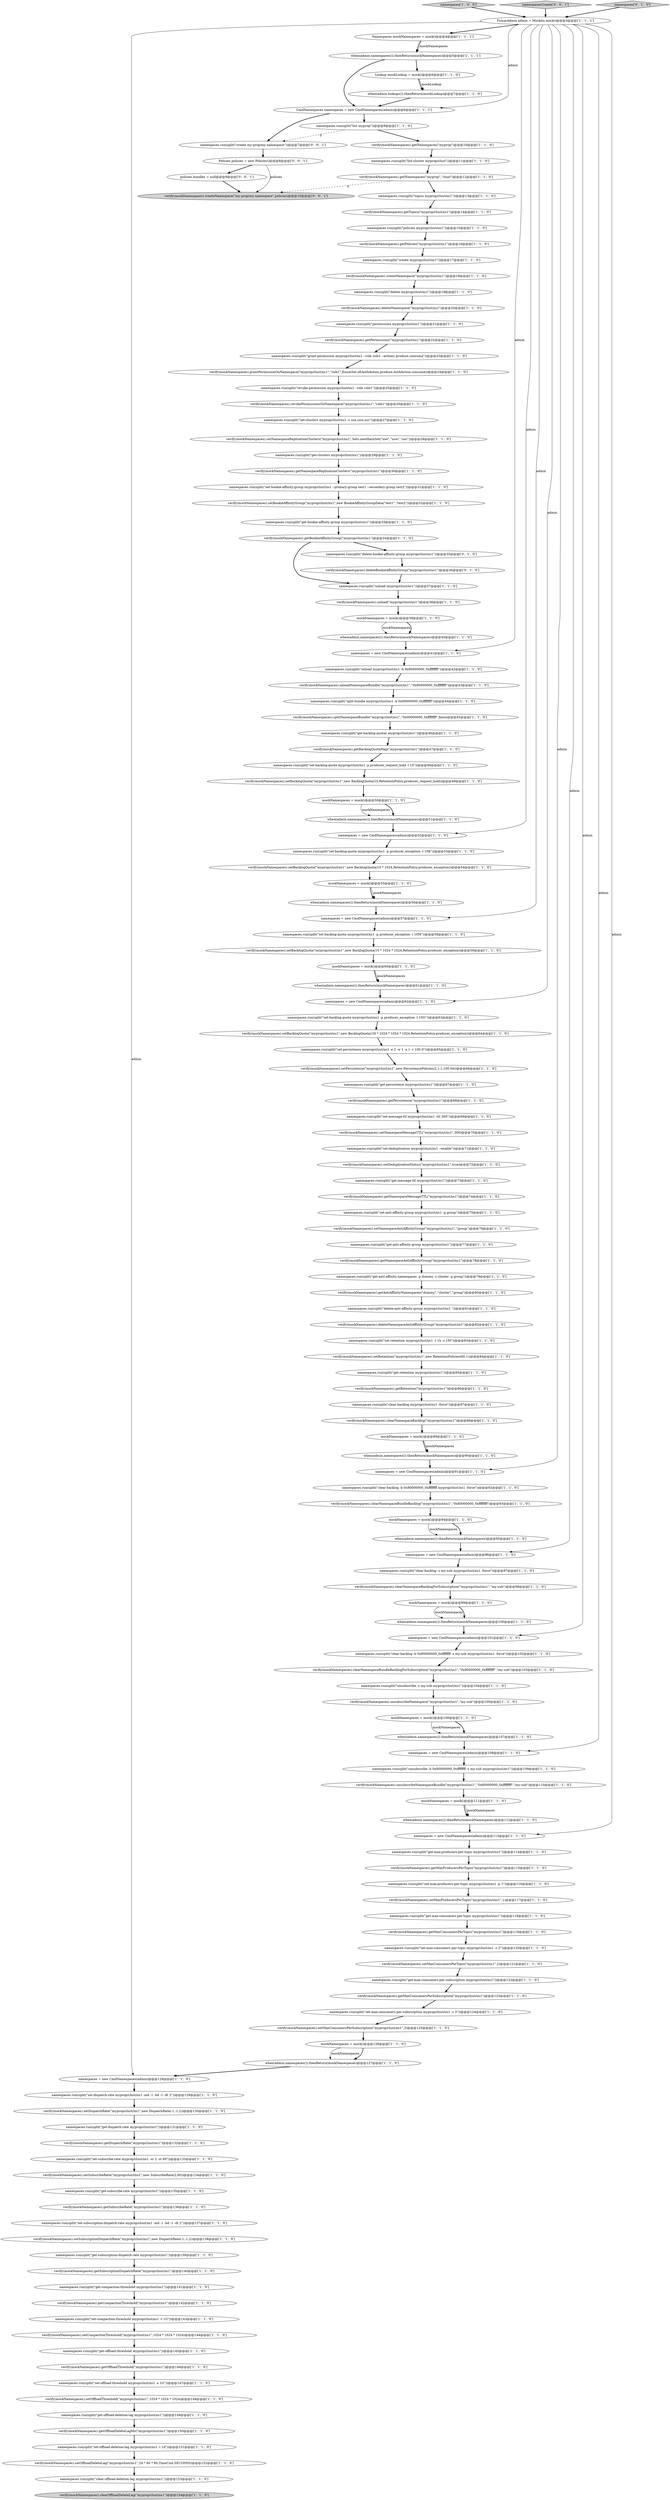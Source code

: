 digraph {
91 [style = filled, label = "when(admin.namespaces()).thenReturn(mockNamespaces)@@@61@@@['1', '1', '0']", fillcolor = white, shape = ellipse image = "AAA0AAABBB1BBB"];
155 [style = filled, label = "namespaces.run(split(\"create my-prop/my-namespace\"))@@@7@@@['0', '0', '1']", fillcolor = white, shape = ellipse image = "AAA0AAABBB3BBB"];
10 [style = filled, label = "namespaces.run(split(\"get-subscribe-rate myprop/clust/ns1\"))@@@135@@@['1', '1', '0']", fillcolor = white, shape = ellipse image = "AAA0AAABBB1BBB"];
32 [style = filled, label = "namespaces = new CmdNamespaces(admin)@@@101@@@['1', '1', '0']", fillcolor = white, shape = ellipse image = "AAA0AAABBB1BBB"];
124 [style = filled, label = "verify(mockNamespaces).getCompactionThreshold(\"myprop/clust/ns1\")@@@142@@@['1', '1', '0']", fillcolor = white, shape = ellipse image = "AAA0AAABBB1BBB"];
130 [style = filled, label = "verify(mockNamespaces).getSubscriptionDispatchRate(\"myprop/clust/ns1\")@@@140@@@['1', '1', '0']", fillcolor = white, shape = ellipse image = "AAA0AAABBB1BBB"];
93 [style = filled, label = "namespaces.run(split(\"split-bundle myprop/clust/ns1 -b 0x00000000_0xffffffff\"))@@@44@@@['1', '1', '0']", fillcolor = white, shape = ellipse image = "AAA0AAABBB1BBB"];
58 [style = filled, label = "when(admin.namespaces()).thenReturn(mockNamespaces)@@@56@@@['1', '1', '0']", fillcolor = white, shape = ellipse image = "AAA0AAABBB1BBB"];
23 [style = filled, label = "namespaces.run(split(\"set-subscription-dispatch-rate myprop/clust/ns1 -md -1 -bd -1 -dt 2\"))@@@137@@@['1', '1', '0']", fillcolor = white, shape = ellipse image = "AAA0AAABBB1BBB"];
51 [style = filled, label = "verify(mockNamespaces).setSubscriptionDispatchRate(\"myprop/clust/ns1\",new DispatchRate(-1,-1,2))@@@138@@@['1', '1', '0']", fillcolor = white, shape = ellipse image = "AAA0AAABBB1BBB"];
81 [style = filled, label = "verify(mockNamespaces).getNamespaces(\"myprop\",\"clust\")@@@12@@@['1', '1', '0']", fillcolor = white, shape = ellipse image = "AAA0AAABBB1BBB"];
84 [style = filled, label = "namespaces.run(split(\"create myprop/clust/ns1\"))@@@17@@@['1', '1', '0']", fillcolor = white, shape = ellipse image = "AAA0AAABBB1BBB"];
76 [style = filled, label = "when(admin.namespaces()).thenReturn(mockNamespaces)@@@40@@@['1', '1', '0']", fillcolor = white, shape = ellipse image = "AAA0AAABBB1BBB"];
105 [style = filled, label = "namespaces.run(split(\"set-subscribe-rate myprop/clust/ns1 -sr 2 -st 60\"))@@@133@@@['1', '1', '0']", fillcolor = white, shape = ellipse image = "AAA0AAABBB1BBB"];
3 [style = filled, label = "verify(mockNamespaces).setNamespaceAntiAffinityGroup(\"myprop/clust/ns1\",\"group\")@@@76@@@['1', '1', '0']", fillcolor = white, shape = ellipse image = "AAA0AAABBB1BBB"];
2 [style = filled, label = "namespaces.run(split(\"get-message-ttl myprop/clust/ns1\"))@@@73@@@['1', '1', '0']", fillcolor = white, shape = ellipse image = "AAA0AAABBB1BBB"];
149 [style = filled, label = "mockNamespaces = mock()@@@126@@@['1', '1', '0']", fillcolor = white, shape = ellipse image = "AAA0AAABBB1BBB"];
59 [style = filled, label = "namespaces.run(split(\"set-offload-threshold myprop/clust/ns1 -s 1G\"))@@@147@@@['1', '1', '0']", fillcolor = white, shape = ellipse image = "AAA0AAABBB1BBB"];
137 [style = filled, label = "namespaces['1', '0', '0']", fillcolor = lightgray, shape = diamond image = "AAA0AAABBB1BBB"];
154 [style = filled, label = "Policies policies = new Policies()@@@8@@@['0', '0', '1']", fillcolor = white, shape = ellipse image = "AAA0AAABBB3BBB"];
89 [style = filled, label = "namespaces.run(split(\"get-retention myprop/clust/ns1\"))@@@85@@@['1', '1', '0']", fillcolor = white, shape = ellipse image = "AAA0AAABBB1BBB"];
56 [style = filled, label = "namespaces.run(split(\"list-cluster myprop/clust\"))@@@11@@@['1', '1', '0']", fillcolor = white, shape = ellipse image = "AAA0AAABBB1BBB"];
46 [style = filled, label = "verify(mockNamespaces).getPersistence(\"myprop/clust/ns1\")@@@68@@@['1', '1', '0']", fillcolor = white, shape = ellipse image = "AAA0AAABBB1BBB"];
115 [style = filled, label = "when(admin.namespaces()).thenReturn(mockNamespaces)@@@51@@@['1', '1', '0']", fillcolor = white, shape = ellipse image = "AAA0AAABBB1BBB"];
108 [style = filled, label = "when(admin.namespaces()).thenReturn(mockNamespaces)@@@107@@@['1', '1', '0']", fillcolor = white, shape = ellipse image = "AAA0AAABBB1BBB"];
128 [style = filled, label = "verify(mockNamespaces).setBacklogQuota(\"myprop/clust/ns1\",new BacklogQuota(10 * 1024 * 1024,RetentionPolicy.producer_exception))@@@59@@@['1', '1', '0']", fillcolor = white, shape = ellipse image = "AAA0AAABBB1BBB"];
111 [style = filled, label = "namespaces.run(split(\"set-backlog-quota myprop/clust/ns1 -p producer_request_hold -l 10\"))@@@48@@@['1', '1', '0']", fillcolor = white, shape = ellipse image = "AAA0AAABBB1BBB"];
88 [style = filled, label = "verify(mockNamespaces).unload(\"myprop/clust/ns1\")@@@38@@@['1', '1', '0']", fillcolor = white, shape = ellipse image = "AAA0AAABBB1BBB"];
54 [style = filled, label = "namespaces.run(split(\"get-offload-deletion-lag myprop/clust/ns1\"))@@@149@@@['1', '1', '0']", fillcolor = white, shape = ellipse image = "AAA0AAABBB1BBB"];
4 [style = filled, label = "verify(mockNamespaces).splitNamespaceBundle(\"myprop/clust/ns1\",\"0x00000000_0xffffffff\",false)@@@45@@@['1', '1', '0']", fillcolor = white, shape = ellipse image = "AAA0AAABBB1BBB"];
66 [style = filled, label = "verify(mockNamespaces).getPolicies(\"myprop/clust/ns1\")@@@16@@@['1', '1', '0']", fillcolor = white, shape = ellipse image = "AAA0AAABBB1BBB"];
63 [style = filled, label = "namespaces.run(split(\"get-compaction-threshold myprop/clust/ns1\"))@@@141@@@['1', '1', '0']", fillcolor = white, shape = ellipse image = "AAA0AAABBB1BBB"];
86 [style = filled, label = "verify(mockNamespaces).getMaxConsumersPerSubscription(\"myprop/clust/ns1\")@@@123@@@['1', '1', '0']", fillcolor = white, shape = ellipse image = "AAA0AAABBB1BBB"];
101 [style = filled, label = "Lookup mockLookup = mock()@@@6@@@['1', '1', '0']", fillcolor = white, shape = ellipse image = "AAA0AAABBB1BBB"];
117 [style = filled, label = "namespaces.run(split(\"set-message-ttl myprop/clust/ns1 -ttl 300\"))@@@69@@@['1', '1', '0']", fillcolor = white, shape = ellipse image = "AAA0AAABBB1BBB"];
87 [style = filled, label = "namespaces.run(split(\"set-persistence myprop/clust/ns1 -e 2 -w 1 -a 1 -r 100.0\"))@@@65@@@['1', '1', '0']", fillcolor = white, shape = ellipse image = "AAA0AAABBB1BBB"];
26 [style = filled, label = "namespaces = new CmdNamespaces(admin)@@@52@@@['1', '1', '0']", fillcolor = white, shape = ellipse image = "AAA0AAABBB1BBB"];
138 [style = filled, label = "namespaces.run(split(\"get-anti-affinity-group myprop/clust/ns1\"))@@@77@@@['1', '1', '0']", fillcolor = white, shape = ellipse image = "AAA0AAABBB1BBB"];
102 [style = filled, label = "namespaces = new CmdNamespaces(admin)@@@57@@@['1', '1', '0']", fillcolor = white, shape = ellipse image = "AAA0AAABBB1BBB"];
79 [style = filled, label = "verify(mockNamespaces).createNamespace(\"myprop/clust/ns1\")@@@18@@@['1', '1', '0']", fillcolor = white, shape = ellipse image = "AAA0AAABBB1BBB"];
50 [style = filled, label = "verify(mockNamespaces).unsubscribeNamespaceBundle(\"myprop/clust/ns1\",\"0x80000000_0xffffffff\",\"my-sub\")@@@110@@@['1', '1', '0']", fillcolor = white, shape = ellipse image = "AAA0AAABBB1BBB"];
6 [style = filled, label = "mockNamespaces = mock()@@@50@@@['1', '1', '0']", fillcolor = white, shape = ellipse image = "AAA0AAABBB1BBB"];
38 [style = filled, label = "namespaces.run(split(\"clear-backlog myprop/clust/ns1 -force\"))@@@87@@@['1', '1', '0']", fillcolor = white, shape = ellipse image = "AAA0AAABBB1BBB"];
28 [style = filled, label = "namespaces.run(split(\"delete myprop/clust/ns1\"))@@@19@@@['1', '1', '0']", fillcolor = white, shape = ellipse image = "AAA0AAABBB1BBB"];
8 [style = filled, label = "namespaces.run(split(\"set-backlog-quota myprop/clust/ns1 -p producer_exception -l 10G\"))@@@63@@@['1', '1', '0']", fillcolor = white, shape = ellipse image = "AAA0AAABBB1BBB"];
41 [style = filled, label = "verify(mockNamespaces).setNamespaceReplicationClusters(\"myprop/clust/ns1\",Sets.newHashSet(\"use\",\"usw\",\"usc\"))@@@28@@@['1', '1', '0']", fillcolor = white, shape = ellipse image = "AAA0AAABBB1BBB"];
70 [style = filled, label = "verify(mockNamespaces).setMaxProducersPerTopic(\"myprop/clust/ns1\",1)@@@117@@@['1', '1', '0']", fillcolor = white, shape = ellipse image = "AAA0AAABBB1BBB"];
129 [style = filled, label = "namespaces.run(split(\"set-retention myprop/clust/ns1 -t 1h -s 1M\"))@@@83@@@['1', '1', '0']", fillcolor = white, shape = ellipse image = "AAA0AAABBB1BBB"];
114 [style = filled, label = "verify(mockNamespaces).getAntiAffinityNamespaces(\"dummy\",\"cluster\",\"group\")@@@80@@@['1', '1', '0']", fillcolor = white, shape = ellipse image = "AAA0AAABBB1BBB"];
24 [style = filled, label = "namespaces.run(split(\"clear-backlog -b 0x80000000_0xffffffff -s my-sub myprop/clust/ns1 -force\"))@@@102@@@['1', '1', '0']", fillcolor = white, shape = ellipse image = "AAA0AAABBB1BBB"];
12 [style = filled, label = "verify(mockNamespaces).setPersistence(\"myprop/clust/ns1\",new PersistencePolicies(2,1,1,100.0d))@@@66@@@['1', '1', '0']", fillcolor = white, shape = ellipse image = "AAA0AAABBB1BBB"];
40 [style = filled, label = "verify(mockNamespaces).setCompactionThreshold(\"myprop/clust/ns1\",1024 * 1024 * 1024)@@@144@@@['1', '1', '0']", fillcolor = white, shape = ellipse image = "AAA0AAABBB1BBB"];
143 [style = filled, label = "verify(mockNamespaces).getOffloadDeleteLagMs(\"myprop/clust/ns1\")@@@150@@@['1', '1', '0']", fillcolor = white, shape = ellipse image = "AAA0AAABBB1BBB"];
43 [style = filled, label = "namespaces.run(split(\"clear-backlog -b 0x80000000_0xffffffff myprop/clust/ns1 -force\"))@@@92@@@['1', '1', '0']", fillcolor = white, shape = ellipse image = "AAA0AAABBB1BBB"];
11 [style = filled, label = "namespaces.run(split(\"set-bookie-affinity-group myprop/clust/ns1 --primary-group test1 --secondary-group test2\"))@@@31@@@['1', '1', '0']", fillcolor = white, shape = ellipse image = "AAA0AAABBB1BBB"];
0 [style = filled, label = "verify(mockNamespaces).getMaxConsumersPerTopic(\"myprop/clust/ns1\")@@@119@@@['1', '1', '0']", fillcolor = white, shape = ellipse image = "AAA0AAABBB1BBB"];
92 [style = filled, label = "verify(mockNamespaces).clearNamespaceBundleBacklogForSubscription(\"myprop/clust/ns1\",\"0x80000000_0xffffffff\",\"my-sub\")@@@103@@@['1', '1', '0']", fillcolor = white, shape = ellipse image = "AAA0AAABBB1BBB"];
103 [style = filled, label = "namespaces.run(split(\"set-max-consumers-per-subscription myprop/clust/ns1 -c 3\"))@@@124@@@['1', '1', '0']", fillcolor = white, shape = ellipse image = "AAA0AAABBB1BBB"];
132 [style = filled, label = "when(admin.lookups()).thenReturn(mockLookup)@@@7@@@['1', '1', '0']", fillcolor = white, shape = ellipse image = "AAA0AAABBB1BBB"];
140 [style = filled, label = "verify(mockNamespaces).clearOffloadDeleteLag(\"myprop/clust/ns1\")@@@154@@@['1', '1', '0']", fillcolor = lightgray, shape = ellipse image = "AAA0AAABBB1BBB"];
39 [style = filled, label = "when(admin.namespaces()).thenReturn(mockNamespaces)@@@112@@@['1', '1', '0']", fillcolor = white, shape = ellipse image = "AAA0AAABBB1BBB"];
98 [style = filled, label = "mockNamespaces = mock()@@@55@@@['1', '1', '0']", fillcolor = white, shape = ellipse image = "AAA0AAABBB1BBB"];
57 [style = filled, label = "verify(mockNamespaces).getOffloadThreshold(\"myprop/clust/ns1\")@@@146@@@['1', '1', '0']", fillcolor = white, shape = ellipse image = "AAA0AAABBB1BBB"];
142 [style = filled, label = "mockNamespaces = mock()@@@94@@@['1', '1', '0']", fillcolor = white, shape = ellipse image = "AAA0AAABBB1BBB"];
96 [style = filled, label = "when(admin.namespaces()).thenReturn(mockNamespaces)@@@95@@@['1', '1', '0']", fillcolor = white, shape = ellipse image = "AAA0AAABBB1BBB"];
136 [style = filled, label = "mockNamespaces = mock()@@@106@@@['1', '1', '0']", fillcolor = white, shape = ellipse image = "AAA0AAABBB1BBB"];
146 [style = filled, label = "verify(mockNamespaces).setSubscribeRate(\"myprop/clust/ns1\",new SubscribeRate(2,60))@@@134@@@['1', '1', '0']", fillcolor = white, shape = ellipse image = "AAA0AAABBB1BBB"];
22 [style = filled, label = "Namespaces mockNamespaces = mock()@@@4@@@['1', '1', '1']", fillcolor = white, shape = ellipse image = "AAA0AAABBB1BBB"];
61 [style = filled, label = "when(admin.namespaces()).thenReturn(mockNamespaces)@@@90@@@['1', '1', '0']", fillcolor = white, shape = ellipse image = "AAA0AAABBB1BBB"];
33 [style = filled, label = "verify(mockNamespaces).getBacklogQuotaMap(\"myprop/clust/ns1\")@@@47@@@['1', '1', '0']", fillcolor = white, shape = ellipse image = "AAA0AAABBB1BBB"];
65 [style = filled, label = "verify(mockNamespaces).setMaxConsumersPerSubscription(\"myprop/clust/ns1\",3)@@@125@@@['1', '1', '0']", fillcolor = white, shape = ellipse image = "AAA0AAABBB1BBB"];
52 [style = filled, label = "namespaces.run(split(\"get-bookie-affinity-group myprop/clust/ns1\"))@@@33@@@['1', '1', '0']", fillcolor = white, shape = ellipse image = "AAA0AAABBB1BBB"];
44 [style = filled, label = "namespaces.run(split(\"unsubscribe -b 0x80000000_0xffffffff -s my-sub myprop/clust/ns1\"))@@@109@@@['1', '1', '0']", fillcolor = white, shape = ellipse image = "AAA0AAABBB1BBB"];
148 [style = filled, label = "verify(mockNamespaces).unsubscribeNamespace(\"myprop/clust/ns1\",\"my-sub\")@@@105@@@['1', '1', '0']", fillcolor = white, shape = ellipse image = "AAA0AAABBB1BBB"];
107 [style = filled, label = "namespaces.run(split(\"set-backlog-quota myprop/clust/ns1 -p producer_exception -l 10K\"))@@@53@@@['1', '1', '0']", fillcolor = white, shape = ellipse image = "AAA0AAABBB1BBB"];
121 [style = filled, label = "verify(mockNamespaces).clearNamespaceBundleBacklog(\"myprop/clust/ns1\",\"0x80000000_0xffffffff\")@@@93@@@['1', '1', '0']", fillcolor = white, shape = ellipse image = "AAA0AAABBB1BBB"];
139 [style = filled, label = "verify(mockNamespaces).getNamespaceAntiAffinityGroup(\"myprop/clust/ns1\")@@@78@@@['1', '1', '0']", fillcolor = white, shape = ellipse image = "AAA0AAABBB1BBB"];
118 [style = filled, label = "namespaces.run(split(\"get-offload-threshold myprop/clust/ns1\"))@@@145@@@['1', '1', '0']", fillcolor = white, shape = ellipse image = "AAA0AAABBB1BBB"];
77 [style = filled, label = "namespaces.run(split(\"unload myprop/clust/ns1 -b 0x80000000_0xffffffff\"))@@@42@@@['1', '1', '0']", fillcolor = white, shape = ellipse image = "AAA0AAABBB1BBB"];
100 [style = filled, label = "verify(mockNamespaces).setNamespaceMessageTTL(\"myprop/clust/ns1\",300)@@@70@@@['1', '1', '0']", fillcolor = white, shape = ellipse image = "AAA0AAABBB1BBB"];
110 [style = filled, label = "CmdNamespaces namespaces = new CmdNamespaces(admin)@@@6@@@['1', '1', '1']", fillcolor = white, shape = ellipse image = "AAA0AAABBB1BBB"];
60 [style = filled, label = "namespaces.run(split(\"clear-offload-deletion-lag myprop/clust/ns1\"))@@@153@@@['1', '1', '0']", fillcolor = white, shape = ellipse image = "AAA0AAABBB1BBB"];
69 [style = filled, label = "verify(mockNamespaces).setBacklogQuota(\"myprop/clust/ns1\",new BacklogQuota(10,RetentionPolicy.producer_request_hold))@@@49@@@['1', '1', '0']", fillcolor = white, shape = ellipse image = "AAA0AAABBB1BBB"];
83 [style = filled, label = "namespaces.run(split(\"set-offload-deletion-lag myprop/clust/ns1 -l 1d\"))@@@151@@@['1', '1', '0']", fillcolor = white, shape = ellipse image = "AAA0AAABBB1BBB"];
151 [style = filled, label = "namespaces.run(split(\"delete-bookie-affinity-group myprop/clust/ns1\"))@@@35@@@['0', '1', '0']", fillcolor = white, shape = ellipse image = "AAA1AAABBB2BBB"];
55 [style = filled, label = "namespaces.run(split(\"set-clusters myprop/clust/ns1 -c use,usw,usc\"))@@@27@@@['1', '1', '0']", fillcolor = white, shape = ellipse image = "AAA0AAABBB1BBB"];
30 [style = filled, label = "namespaces.run(split(\"get-subscription-dispatch-rate myprop/clust/ns1\"))@@@139@@@['1', '1', '0']", fillcolor = white, shape = ellipse image = "AAA0AAABBB1BBB"];
27 [style = filled, label = "mockNamespaces = mock()@@@99@@@['1', '1', '0']", fillcolor = white, shape = ellipse image = "AAA0AAABBB1BBB"];
109 [style = filled, label = "when(admin.namespaces()).thenReturn(mockNamespaces)@@@100@@@['1', '1', '0']", fillcolor = white, shape = ellipse image = "AAA0AAABBB1BBB"];
135 [style = filled, label = "namespaces.run(split(\"grant-permission myprop/clust/ns1 --role role1 --actions produce,consume\"))@@@23@@@['1', '1', '0']", fillcolor = white, shape = ellipse image = "AAA0AAABBB1BBB"];
1 [style = filled, label = "namespaces.run(split(\"set-dispatch-rate myprop/clust/ns1 -md -1 -bd -1 -dt 2\"))@@@129@@@['1', '1', '0']", fillcolor = white, shape = ellipse image = "AAA0AAABBB1BBB"];
150 [style = filled, label = "verify(mockNamespaces).grantPermissionOnNamespace(\"myprop/clust/ns1\",\"role1\",EnumSet.of(AuthAction.produce,AuthAction.consume))@@@24@@@['1', '1', '0']", fillcolor = white, shape = ellipse image = "AAA0AAABBB1BBB"];
147 [style = filled, label = "mockNamespaces = mock()@@@111@@@['1', '1', '0']", fillcolor = white, shape = ellipse image = "AAA0AAABBB1BBB"];
80 [style = filled, label = "verify(mockNamespaces).getNamespaceReplicationClusters(\"myprop/clust/ns1\")@@@30@@@['1', '1', '0']", fillcolor = white, shape = ellipse image = "AAA0AAABBB1BBB"];
19 [style = filled, label = "namespaces.run(split(\"topics myprop/clust/ns1\"))@@@13@@@['1', '1', '0']", fillcolor = white, shape = ellipse image = "AAA0AAABBB1BBB"];
119 [style = filled, label = "namespaces.run(split(\"permissions myprop/clust/ns1\"))@@@21@@@['1', '1', '0']", fillcolor = white, shape = ellipse image = "AAA0AAABBB1BBB"];
126 [style = filled, label = "namespaces.run(split(\"delete-anti-affinity-group myprop/clust/ns1 \"))@@@81@@@['1', '1', '0']", fillcolor = white, shape = ellipse image = "AAA0AAABBB1BBB"];
29 [style = filled, label = "namespaces.run(split(\"policies myprop/clust/ns1\"))@@@15@@@['1', '1', '0']", fillcolor = white, shape = ellipse image = "AAA0AAABBB1BBB"];
7 [style = filled, label = "namespaces.run(split(\"unload myprop/clust/ns1\"))@@@37@@@['1', '1', '0']", fillcolor = white, shape = ellipse image = "AAA0AAABBB1BBB"];
31 [style = filled, label = "verify(mockNamespaces).unloadNamespaceBundle(\"myprop/clust/ns1\",\"0x80000000_0xffffffff\")@@@43@@@['1', '1', '0']", fillcolor = white, shape = ellipse image = "AAA0AAABBB1BBB"];
49 [style = filled, label = "verify(mockNamespaces).getTopics(\"myprop/clust/ns1\")@@@14@@@['1', '1', '0']", fillcolor = white, shape = ellipse image = "AAA0AAABBB1BBB"];
158 [style = filled, label = "namespacesCreate['0', '0', '1']", fillcolor = lightgray, shape = diamond image = "AAA0AAABBB3BBB"];
67 [style = filled, label = "verify(mockNamespaces).getSubscribeRate(\"myprop/clust/ns1\")@@@136@@@['1', '1', '0']", fillcolor = white, shape = ellipse image = "AAA0AAABBB1BBB"];
125 [style = filled, label = "verify(mockNamespaces).setOffloadDeleteLag(\"myprop/clust/ns1\",24 * 60 * 60,TimeUnit.SECONDS)@@@152@@@['1', '1', '0']", fillcolor = white, shape = ellipse image = "AAA0AAABBB1BBB"];
20 [style = filled, label = "verify(mockNamespaces).getNamespaceMessageTTL(\"myprop/clust/ns1\")@@@74@@@['1', '1', '0']", fillcolor = white, shape = ellipse image = "AAA0AAABBB1BBB"];
123 [style = filled, label = "namespaces.run(split(\"set-anti-affinity-group myprop/clust/ns1 -g group\"))@@@75@@@['1', '1', '0']", fillcolor = white, shape = ellipse image = "AAA0AAABBB1BBB"];
21 [style = filled, label = "namespaces = new CmdNamespaces(admin)@@@128@@@['1', '1', '0']", fillcolor = white, shape = ellipse image = "AAA0AAABBB1BBB"];
13 [style = filled, label = "namespaces.run(split(\"set-max-consumers-per-topic myprop/clust/ns1 -c 2\"))@@@120@@@['1', '1', '0']", fillcolor = white, shape = ellipse image = "AAA0AAABBB1BBB"];
112 [style = filled, label = "namespaces.run(split(\"get-anti-affinity-namespaces -p dummy -c cluster -g group\"))@@@79@@@['1', '1', '0']", fillcolor = white, shape = ellipse image = "AAA0AAABBB1BBB"];
95 [style = filled, label = "verify(mockNamespaces).getMaxProducersPerTopic(\"myprop/clust/ns1\")@@@115@@@['1', '1', '0']", fillcolor = white, shape = ellipse image = "AAA0AAABBB1BBB"];
5 [style = filled, label = "namespaces.run(split(\"set-compaction-threshold myprop/clust/ns1 -t 1G\"))@@@143@@@['1', '1', '0']", fillcolor = white, shape = ellipse image = "AAA0AAABBB1BBB"];
94 [style = filled, label = "verify(mockNamespaces).setBacklogQuota(\"myprop/clust/ns1\",new BacklogQuota(10 * 1024,RetentionPolicy.producer_exception))@@@54@@@['1', '1', '0']", fillcolor = white, shape = ellipse image = "AAA0AAABBB1BBB"];
18 [style = filled, label = "verify(mockNamespaces).clearNamespaceBacklogForSubscription(\"myprop/clust/ns1\",\"my-sub\")@@@98@@@['1', '1', '0']", fillcolor = white, shape = ellipse image = "AAA0AAABBB1BBB"];
82 [style = filled, label = "mockNamespaces = mock()@@@60@@@['1', '1', '0']", fillcolor = white, shape = ellipse image = "AAA0AAABBB1BBB"];
127 [style = filled, label = "verify(mockNamespaces).setBookieAffinityGroup(\"myprop/clust/ns1\",new BookieAffinityGroupData(\"test1\",\"test2\"))@@@32@@@['1', '1', '0']", fillcolor = white, shape = ellipse image = "AAA0AAABBB1BBB"];
74 [style = filled, label = "verify(mockNamespaces).getPermissions(\"myprop/clust/ns1\")@@@22@@@['1', '1', '0']", fillcolor = white, shape = ellipse image = "AAA0AAABBB1BBB"];
90 [style = filled, label = "namespaces.run(split(\"get-persistence myprop/clust/ns1\"))@@@67@@@['1', '1', '0']", fillcolor = white, shape = ellipse image = "AAA0AAABBB1BBB"];
157 [style = filled, label = "verify(mockNamespaces).createNamespace(\"my-prop/my-namespace\",policies)@@@10@@@['0', '0', '1']", fillcolor = lightgray, shape = ellipse image = "AAA0AAABBB3BBB"];
48 [style = filled, label = "namespaces.run(split(\"set-deduplication myprop/clust/ns1 --enable\"))@@@71@@@['1', '1', '0']", fillcolor = white, shape = ellipse image = "AAA0AAABBB1BBB"];
134 [style = filled, label = "namespaces = new CmdNamespaces(admin)@@@108@@@['1', '1', '0']", fillcolor = white, shape = ellipse image = "AAA0AAABBB1BBB"];
34 [style = filled, label = "verify(mockNamespaces).setDispatchRate(\"myprop/clust/ns1\",new DispatchRate(-1,-1,2))@@@130@@@['1', '1', '0']", fillcolor = white, shape = ellipse image = "AAA0AAABBB1BBB"];
42 [style = filled, label = "verify(mockNamespaces).getBookieAffinityGroup(\"myprop/clust/ns1\")@@@34@@@['1', '1', '0']", fillcolor = white, shape = ellipse image = "AAA0AAABBB1BBB"];
145 [style = filled, label = "verify(mockNamespaces).clearNamespaceBacklog(\"myprop/clust/ns1\")@@@88@@@['1', '1', '0']", fillcolor = white, shape = ellipse image = "AAA0AAABBB1BBB"];
72 [style = filled, label = "namespaces = new CmdNamespaces(admin)@@@62@@@['1', '1', '0']", fillcolor = white, shape = ellipse image = "AAA0AAABBB1BBB"];
97 [style = filled, label = "namespaces = new CmdNamespaces(admin)@@@113@@@['1', '1', '0']", fillcolor = white, shape = ellipse image = "AAA0AAABBB1BBB"];
14 [style = filled, label = "namespaces.run(split(\"get-max-consumers-per-subscription myprop/clust/ns1\"))@@@122@@@['1', '1', '0']", fillcolor = white, shape = ellipse image = "AAA0AAABBB1BBB"];
15 [style = filled, label = "mockNamespaces = mock()@@@89@@@['1', '1', '0']", fillcolor = white, shape = ellipse image = "AAA0AAABBB1BBB"];
64 [style = filled, label = "verify(mockNamespaces).getNamespaces(\"myprop\")@@@10@@@['1', '1', '0']", fillcolor = white, shape = ellipse image = "AAA0AAABBB1BBB"];
122 [style = filled, label = "namespaces.run(split(\"get-backlog-quotas myprop/clust/ns1\"))@@@46@@@['1', '1', '0']", fillcolor = white, shape = ellipse image = "AAA0AAABBB1BBB"];
73 [style = filled, label = "namespaces.run(split(\"unsubscribe -s my-sub myprop/clust/ns1\"))@@@104@@@['1', '1', '0']", fillcolor = white, shape = ellipse image = "AAA0AAABBB1BBB"];
16 [style = filled, label = "namespaces.run(split(\"get-dispatch-rate myprop/clust/ns1\"))@@@131@@@['1', '1', '0']", fillcolor = white, shape = ellipse image = "AAA0AAABBB1BBB"];
78 [style = filled, label = "when(admin.namespaces()).thenReturn(mockNamespaces)@@@5@@@['1', '1', '1']", fillcolor = white, shape = ellipse image = "AAA0AAABBB1BBB"];
156 [style = filled, label = "policies.bundles = null@@@9@@@['0', '0', '1']", fillcolor = white, shape = ellipse image = "AAA0AAABBB3BBB"];
133 [style = filled, label = "namespaces = new CmdNamespaces(admin)@@@91@@@['1', '1', '0']", fillcolor = white, shape = ellipse image = "AAA0AAABBB1BBB"];
116 [style = filled, label = "verify(mockNamespaces).revokePermissionsOnNamespace(\"myprop/clust/ns1\",\"role1\")@@@26@@@['1', '1', '0']", fillcolor = white, shape = ellipse image = "AAA0AAABBB1BBB"];
75 [style = filled, label = "verify(mockNamespaces).setBacklogQuota(\"myprop/clust/ns1\",new BacklogQuota(10l * 1024 * 1024 * 1024,RetentionPolicy.producer_exception))@@@64@@@['1', '1', '0']", fillcolor = white, shape = ellipse image = "AAA0AAABBB1BBB"];
62 [style = filled, label = "verify(mockNamespaces).setMaxConsumersPerTopic(\"myprop/clust/ns1\",2)@@@121@@@['1', '1', '0']", fillcolor = white, shape = ellipse image = "AAA0AAABBB1BBB"];
53 [style = filled, label = "namespaces.run(split(\"get-max-producers-per-topic myprop/clust/ns1\"))@@@114@@@['1', '1', '0']", fillcolor = white, shape = ellipse image = "AAA0AAABBB1BBB"];
113 [style = filled, label = "namespaces.run(split(\"list myprop\"))@@@9@@@['1', '1', '0']", fillcolor = white, shape = ellipse image = "AAA0AAABBB1BBB"];
153 [style = filled, label = "verify(mockNamespaces).deleteBookieAffinityGroup(\"myprop/clust/ns1\")@@@36@@@['0', '1', '0']", fillcolor = white, shape = ellipse image = "AAA1AAABBB2BBB"];
68 [style = filled, label = "PulsarAdmin admin = Mockito.mock()@@@3@@@['1', '1', '1']", fillcolor = white, shape = ellipse image = "AAA0AAABBB1BBB"];
9 [style = filled, label = "namespaces = new CmdNamespaces(admin)@@@41@@@['1', '1', '0']", fillcolor = white, shape = ellipse image = "AAA0AAABBB1BBB"];
35 [style = filled, label = "namespaces.run(split(\"revoke-permission myprop/clust/ns1 --role role1\"))@@@25@@@['1', '1', '0']", fillcolor = white, shape = ellipse image = "AAA0AAABBB1BBB"];
45 [style = filled, label = "verify(mockNamespaces).getRetention(\"myprop/clust/ns1\")@@@86@@@['1', '1', '0']", fillcolor = white, shape = ellipse image = "AAA0AAABBB1BBB"];
131 [style = filled, label = "verify(mockNamespaces).deleteNamespace(\"myprop/clust/ns1\")@@@20@@@['1', '1', '0']", fillcolor = white, shape = ellipse image = "AAA0AAABBB1BBB"];
120 [style = filled, label = "namespaces.run(split(\"set-backlog-quota myprop/clust/ns1 -p producer_exception -l 10M\"))@@@58@@@['1', '1', '0']", fillcolor = white, shape = ellipse image = "AAA0AAABBB1BBB"];
71 [style = filled, label = "namespaces.run(split(\"clear-backlog -s my-sub myprop/clust/ns1 -force\"))@@@97@@@['1', '1', '0']", fillcolor = white, shape = ellipse image = "AAA0AAABBB1BBB"];
141 [style = filled, label = "verify(mockNamespaces).setRetention(\"myprop/clust/ns1\",new RetentionPolicies(60,1))@@@84@@@['1', '1', '0']", fillcolor = white, shape = ellipse image = "AAA0AAABBB1BBB"];
85 [style = filled, label = "namespaces.run(split(\"get-max-consumers-per-topic myprop/clust/ns1\"))@@@118@@@['1', '1', '0']", fillcolor = white, shape = ellipse image = "AAA0AAABBB1BBB"];
104 [style = filled, label = "when(admin.namespaces()).thenReturn(mockNamespaces)@@@127@@@['1', '1', '0']", fillcolor = white, shape = ellipse image = "AAA0AAABBB1BBB"];
25 [style = filled, label = "namespaces.run(split(\"set-max-producers-per-topic myprop/clust/ns1 -p 1\"))@@@116@@@['1', '1', '0']", fillcolor = white, shape = ellipse image = "AAA0AAABBB1BBB"];
47 [style = filled, label = "verify(mockNamespaces).getDispatchRate(\"myprop/clust/ns1\")@@@132@@@['1', '1', '0']", fillcolor = white, shape = ellipse image = "AAA0AAABBB1BBB"];
144 [style = filled, label = "mockNamespaces = mock()@@@39@@@['1', '1', '0']", fillcolor = white, shape = ellipse image = "AAA0AAABBB1BBB"];
99 [style = filled, label = "verify(mockNamespaces).deleteNamespaceAntiAffinityGroup(\"myprop/clust/ns1\")@@@82@@@['1', '1', '0']", fillcolor = white, shape = ellipse image = "AAA0AAABBB1BBB"];
106 [style = filled, label = "namespaces = new CmdNamespaces(admin)@@@96@@@['1', '1', '0']", fillcolor = white, shape = ellipse image = "AAA0AAABBB1BBB"];
17 [style = filled, label = "namespaces.run(split(\"get-clusters myprop/clust/ns1\"))@@@29@@@['1', '1', '0']", fillcolor = white, shape = ellipse image = "AAA0AAABBB1BBB"];
152 [style = filled, label = "namespaces['0', '1', '0']", fillcolor = lightgray, shape = diamond image = "AAA0AAABBB2BBB"];
36 [style = filled, label = "verify(mockNamespaces).setOffloadThreshold(\"myprop/clust/ns1\",1024 * 1024 * 1024)@@@148@@@['1', '1', '0']", fillcolor = white, shape = ellipse image = "AAA0AAABBB1BBB"];
37 [style = filled, label = "verify(mockNamespaces).setDeduplicationStatus(\"myprop/clust/ns1\",true)@@@72@@@['1', '1', '0']", fillcolor = white, shape = ellipse image = "AAA0AAABBB1BBB"];
39->97 [style = bold, label=""];
155->154 [style = bold, label=""];
14->86 [style = bold, label=""];
95->25 [style = bold, label=""];
7->88 [style = bold, label=""];
4->122 [style = bold, label=""];
82->91 [style = solid, label="mockNamespaces"];
133->43 [style = bold, label=""];
158->68 [style = bold, label=""];
20->123 [style = bold, label=""];
147->39 [style = bold, label=""];
68->134 [style = solid, label="admin"];
28->131 [style = bold, label=""];
42->151 [style = bold, label=""];
68->106 [style = solid, label="admin"];
138->139 [style = bold, label=""];
47->105 [style = bold, label=""];
109->32 [style = bold, label=""];
54->143 [style = bold, label=""];
90->46 [style = bold, label=""];
6->115 [style = bold, label=""];
147->39 [style = solid, label="mockNamespaces"];
10->67 [style = bold, label=""];
100->48 [style = bold, label=""];
13->62 [style = bold, label=""];
110->155 [style = bold, label=""];
101->132 [style = bold, label=""];
37->2 [style = bold, label=""];
12->90 [style = bold, label=""];
15->61 [style = bold, label=""];
104->21 [style = bold, label=""];
146->10 [style = bold, label=""];
66->84 [style = bold, label=""];
142->96 [style = bold, label=""];
145->15 [style = bold, label=""];
19->49 [style = bold, label=""];
3->138 [style = bold, label=""];
77->31 [style = bold, label=""];
68->26 [style = solid, label="admin"];
144->76 [style = solid, label="mockNamespaces"];
129->141 [style = bold, label=""];
152->68 [style = bold, label=""];
142->96 [style = solid, label="mockNamespaces"];
113->155 [style = dashed, label="0"];
68->110 [style = solid, label="admin"];
127->52 [style = bold, label=""];
99->129 [style = bold, label=""];
105->146 [style = bold, label=""];
79->28 [style = bold, label=""];
36->54 [style = bold, label=""];
38->145 [style = bold, label=""];
110->113 [style = bold, label=""];
50->147 [style = bold, label=""];
68->22 [style = bold, label=""];
88->144 [style = bold, label=""];
153->7 [style = bold, label=""];
111->69 [style = bold, label=""];
42->7 [style = bold, label=""];
86->103 [style = bold, label=""];
148->136 [style = bold, label=""];
68->102 [style = solid, label="admin"];
51->30 [style = bold, label=""];
149->104 [style = bold, label=""];
73->148 [style = bold, label=""];
108->134 [style = bold, label=""];
71->18 [style = bold, label=""];
57->59 [style = bold, label=""];
121->142 [style = bold, label=""];
139->112 [style = bold, label=""];
112->114 [style = bold, label=""];
136->108 [style = bold, label=""];
116->55 [style = bold, label=""];
46->117 [style = bold, label=""];
16->47 [style = bold, label=""];
62->14 [style = bold, label=""];
59->36 [style = bold, label=""];
119->74 [style = bold, label=""];
44->50 [style = bold, label=""];
124->5 [style = bold, label=""];
151->153 [style = bold, label=""];
49->29 [style = bold, label=""];
22->78 [style = solid, label="mockNamespaces"];
87->12 [style = bold, label=""];
33->111 [style = bold, label=""];
64->56 [style = bold, label=""];
94->98 [style = bold, label=""];
85->0 [style = bold, label=""];
60->140 [style = bold, label=""];
81->19 [style = bold, label=""];
156->157 [style = bold, label=""];
115->26 [style = bold, label=""];
18->27 [style = bold, label=""];
97->53 [style = bold, label=""];
137->68 [style = bold, label=""];
1->34 [style = bold, label=""];
22->78 [style = bold, label=""];
45->38 [style = bold, label=""];
118->57 [style = bold, label=""];
143->83 [style = bold, label=""];
106->71 [style = bold, label=""];
141->89 [style = bold, label=""];
78->101 [style = bold, label=""];
154->157 [style = solid, label="policies"];
114->126 [style = bold, label=""];
84->79 [style = bold, label=""];
6->115 [style = solid, label="mockNamespaces"];
74->135 [style = bold, label=""];
130->63 [style = bold, label=""];
17->80 [style = bold, label=""];
80->11 [style = bold, label=""];
58->102 [style = bold, label=""];
68->9 [style = solid, label="admin"];
68->97 [style = solid, label="admin"];
150->35 [style = bold, label=""];
61->133 [style = bold, label=""];
68->72 [style = solid, label="admin"];
68->21 [style = solid, label="admin"];
9->77 [style = bold, label=""];
91->72 [style = bold, label=""];
48->37 [style = bold, label=""];
92->73 [style = bold, label=""];
30->130 [style = bold, label=""];
89->45 [style = bold, label=""];
27->109 [style = solid, label="mockNamespaces"];
68->32 [style = solid, label="admin"];
81->157 [style = dashed, label="0"];
123->3 [style = bold, label=""];
75->87 [style = bold, label=""];
29->66 [style = bold, label=""];
67->23 [style = bold, label=""];
76->9 [style = bold, label=""];
21->1 [style = bold, label=""];
154->156 [style = bold, label=""];
98->58 [style = bold, label=""];
40->118 [style = bold, label=""];
101->132 [style = solid, label="mockLookup"];
83->125 [style = bold, label=""];
63->124 [style = bold, label=""];
5->40 [style = bold, label=""];
41->17 [style = bold, label=""];
134->44 [style = bold, label=""];
128->82 [style = bold, label=""];
23->51 [style = bold, label=""];
52->42 [style = bold, label=""];
120->128 [style = bold, label=""];
69->6 [style = bold, label=""];
102->120 [style = bold, label=""];
78->110 [style = bold, label=""];
132->110 [style = bold, label=""];
53->95 [style = bold, label=""];
126->99 [style = bold, label=""];
65->149 [style = bold, label=""];
144->76 [style = bold, label=""];
11->127 [style = bold, label=""];
68->133 [style = solid, label="admin"];
15->61 [style = solid, label="mockNamespaces"];
56->81 [style = bold, label=""];
135->150 [style = bold, label=""];
113->64 [style = bold, label=""];
35->116 [style = bold, label=""];
136->108 [style = solid, label="mockNamespaces"];
107->94 [style = bold, label=""];
0->13 [style = bold, label=""];
26->107 [style = bold, label=""];
93->4 [style = bold, label=""];
103->65 [style = bold, label=""];
8->75 [style = bold, label=""];
2->20 [style = bold, label=""];
131->119 [style = bold, label=""];
70->85 [style = bold, label=""];
34->16 [style = bold, label=""];
24->92 [style = bold, label=""];
55->41 [style = bold, label=""];
82->91 [style = bold, label=""];
98->58 [style = solid, label="mockNamespaces"];
31->93 [style = bold, label=""];
122->33 [style = bold, label=""];
149->104 [style = solid, label="mockNamespaces"];
72->8 [style = bold, label=""];
43->121 [style = bold, label=""];
117->100 [style = bold, label=""];
125->60 [style = bold, label=""];
96->106 [style = bold, label=""];
27->109 [style = bold, label=""];
25->70 [style = bold, label=""];
32->24 [style = bold, label=""];
}
